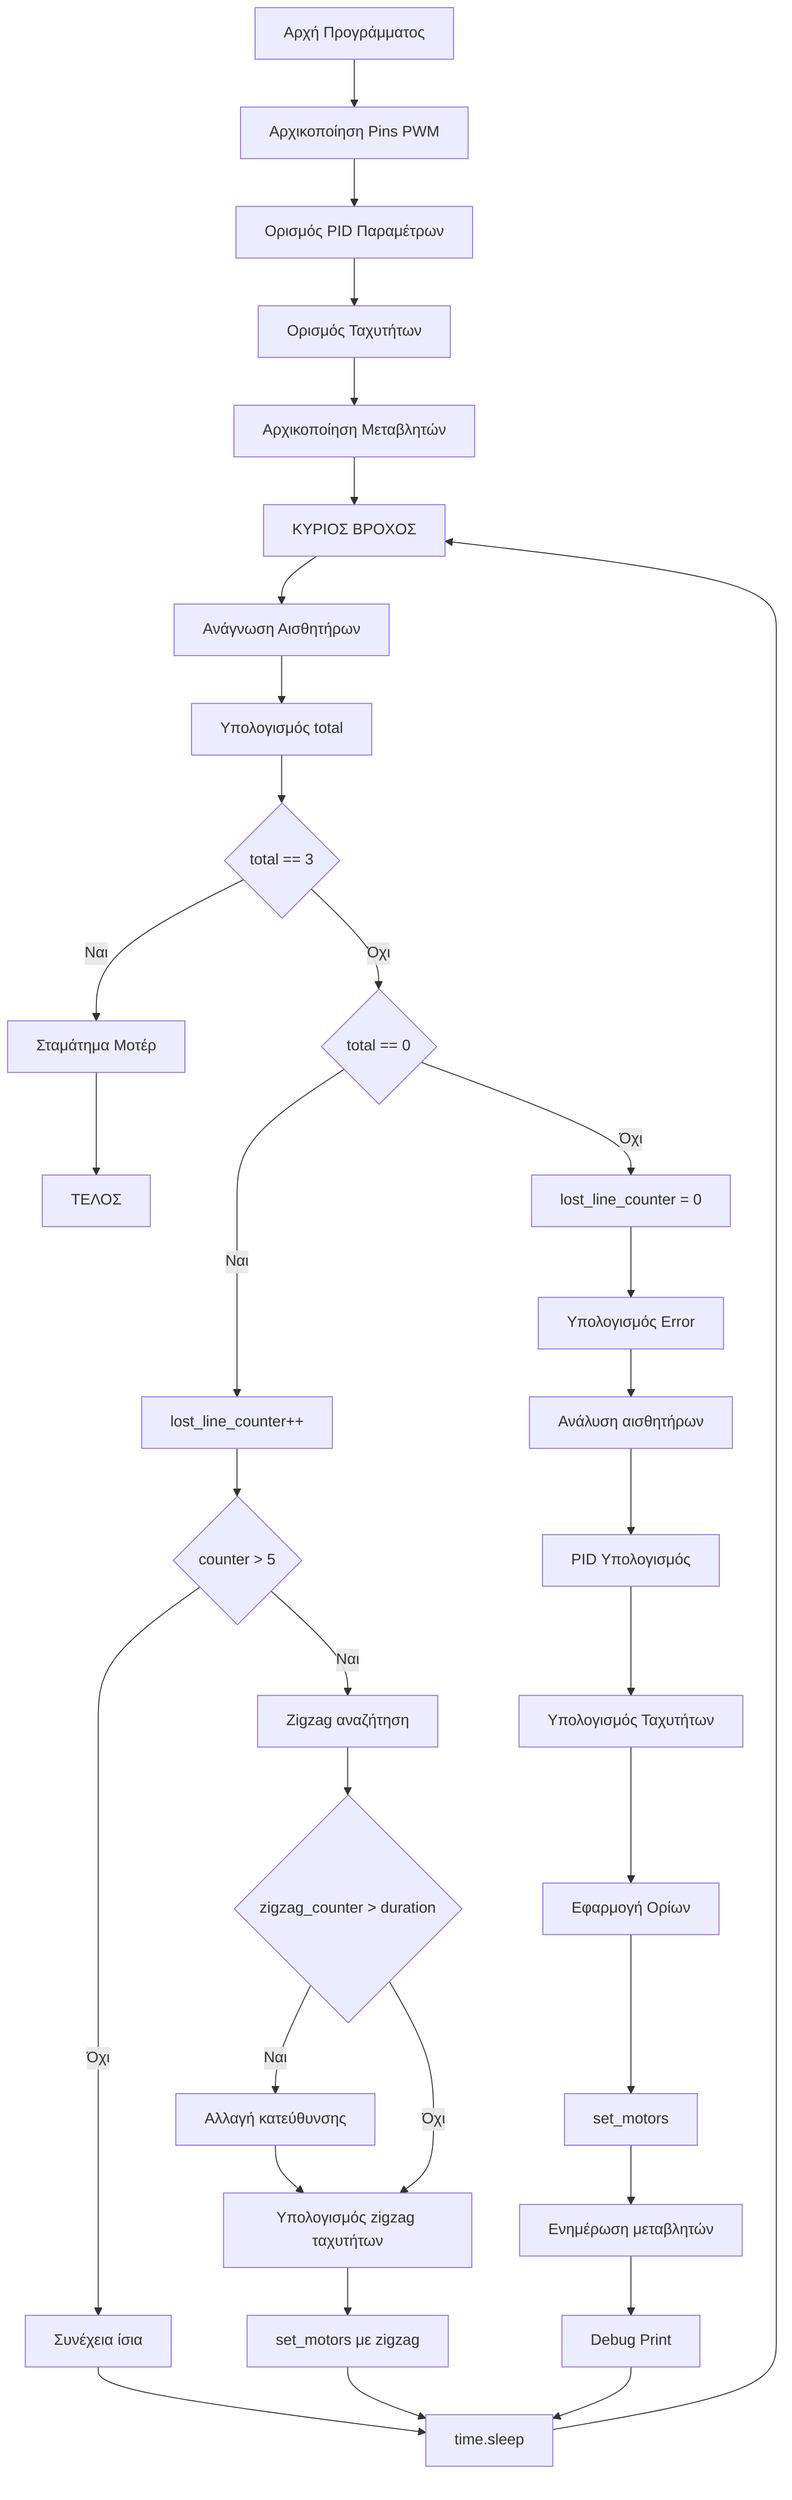 flowchart TD
    A[Αρχή Προγράμματος] --> B[Αρχικοποίηση Pins PWM]
    B --> C[Ορισμός PID Παραμέτρων]
    C --> D[Ορισμός Ταχυτήτων]
    D --> E[Αρχικοποίηση Μεταβλητών]
    E --> F[ΚΥΡΙΟΣ ΒΡΟΧΟΣ]
    
    F --> G[Ανάγνωση Αισθητήρων]
    G --> H[Υπολογισμός total]
    
    H --> I{total == 3}
    I -->|Ναι| J[Σταμάτημα Μοτέρ]
    J --> K[ΤΕΛΟΣ]
    
    I -->|Όχι| L{total == 0}
    
    L -->|Ναι| M[lost_line_counter++]
    M --> N{counter > 5}
    N -->|Όχι| O[Συνέχεια ίσια]
    O --> P[time.sleep]
    P --> F
    
    N -->|Ναι| Q[Zigzag αναζήτηση]
    Q --> R{zigzag_counter > duration}
    R -->|Ναι| S[Αλλαγή κατεύθυνσης]
    S --> T[Υπολογισμός zigzag ταχυτήτων]
    R -->|Όχι| T
    T --> U[set_motors με zigzag]
    U --> P
    
    L -->|Όχι| V[lost_line_counter = 0]
    V --> W[Υπολογισμός Error]
    
    W --> X[Ανάλυση αισθητήρων]
    
    X --> Y[PID Υπολογισμός]
    Y --> Z[Υπολογισμός Ταχυτήτων]
    
    Z --> AA[Εφαρμογή Ορίων]
    AA --> BB[set_motors]
    BB --> CC[Ενημέρωση μεταβλητών]
    CC --> DD[Debug Print]
    DD --> P